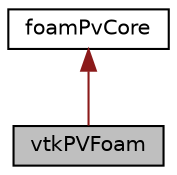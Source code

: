 digraph "vtkPVFoam"
{
  bgcolor="transparent";
  edge [fontname="Helvetica",fontsize="10",labelfontname="Helvetica",labelfontsize="10"];
  node [fontname="Helvetica",fontsize="10",shape=record];
  Node1 [label="vtkPVFoam",height=0.2,width=0.4,color="black", fillcolor="grey75", style="filled" fontcolor="black"];
  Node2 -> Node1 [dir="back",color="firebrick4",fontsize="10",style="solid",fontname="Helvetica"];
  Node2 [label="foamPvCore",height=0.2,width=0.4,color="black",URL="$classFoam_1_1foamPvCore.html"];
}
